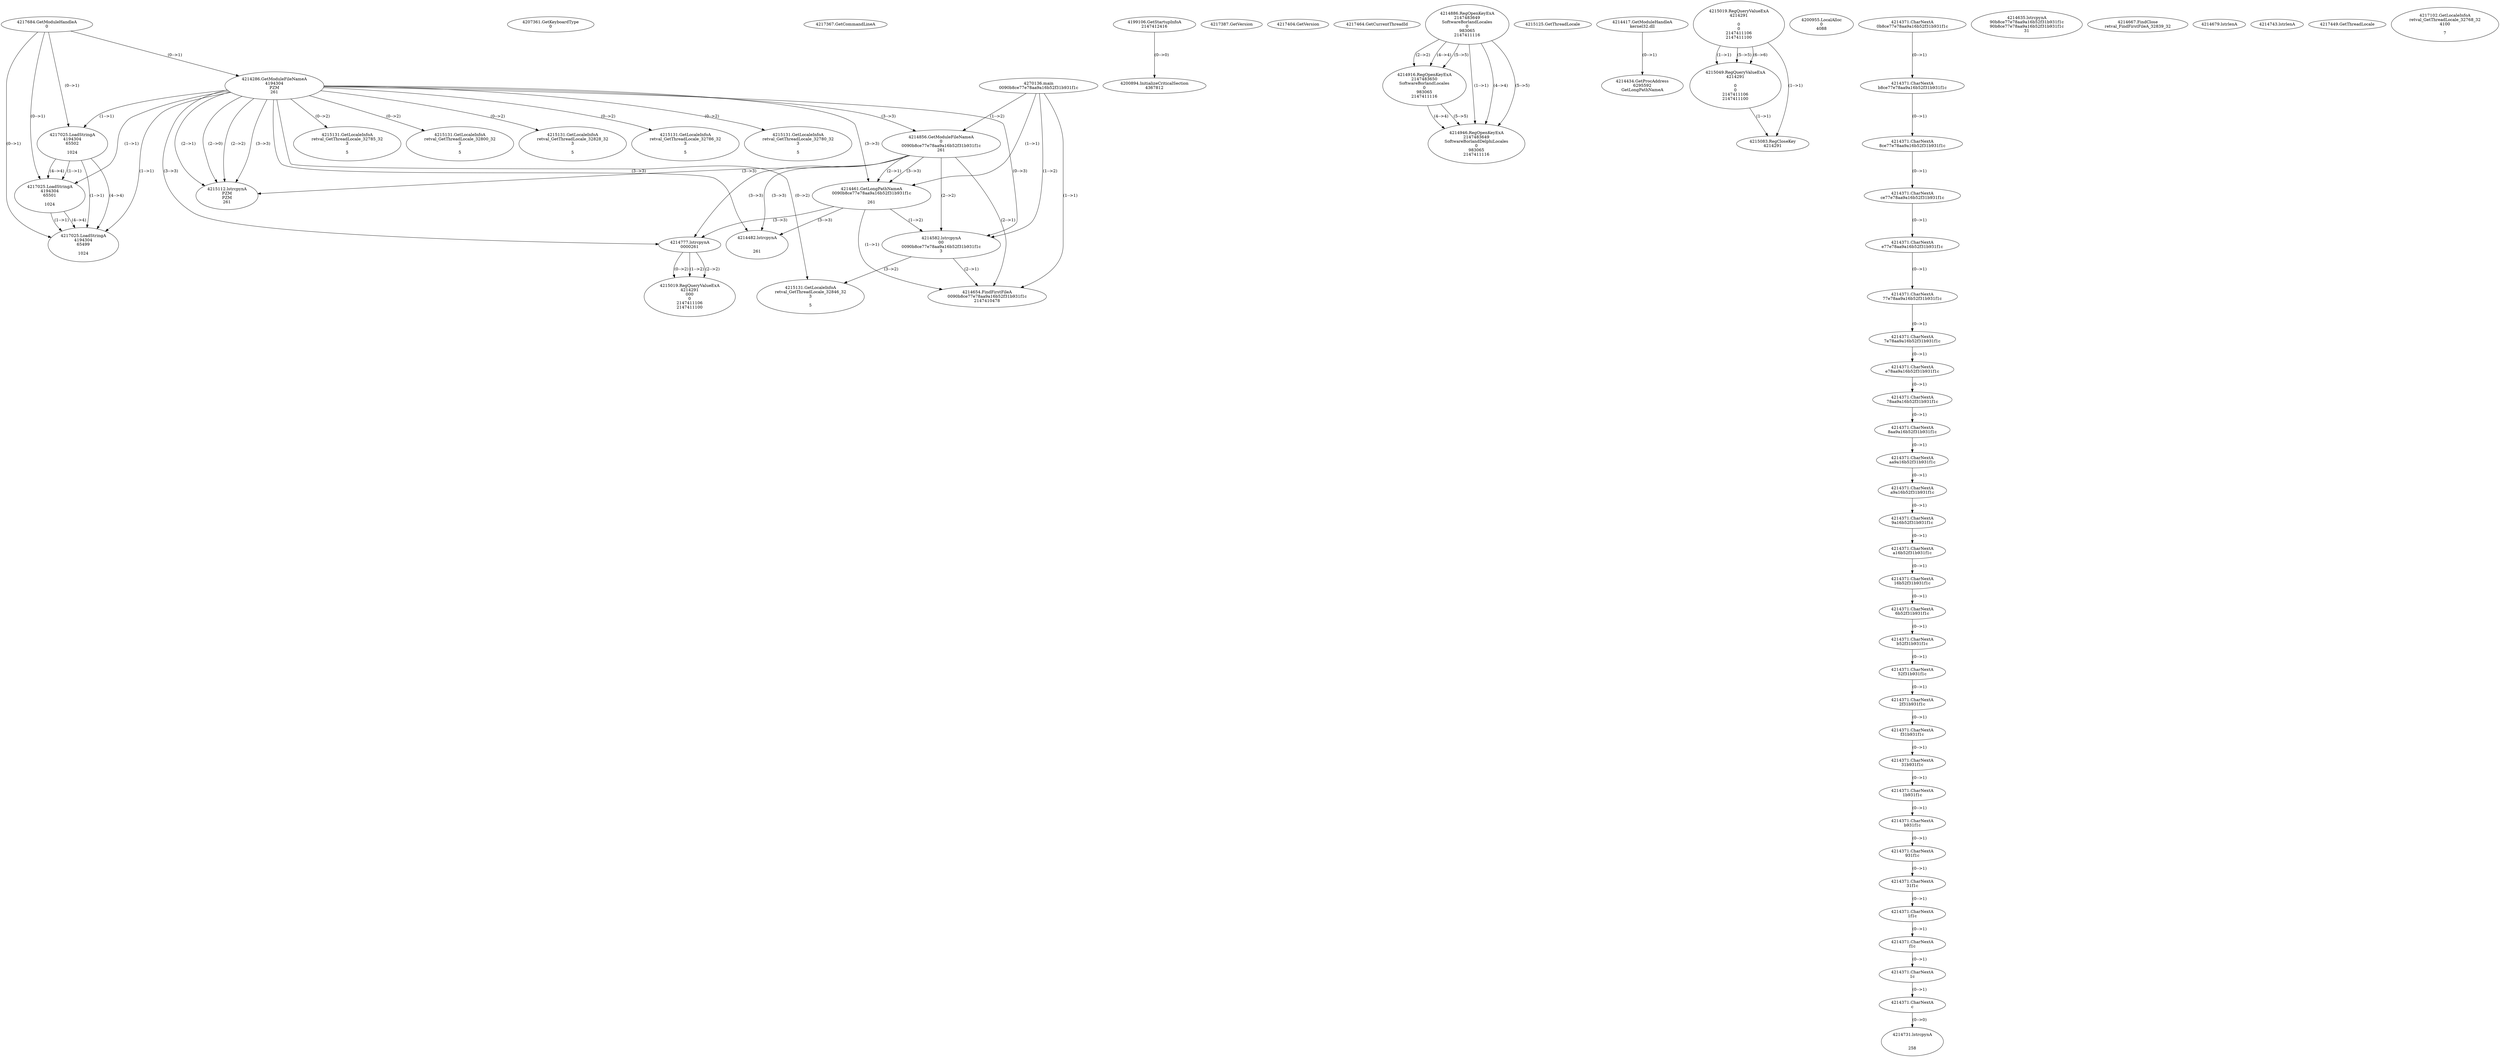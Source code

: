 // Global SCDG with merge call
digraph {
	0 [label="4270136.main
0090b8ce77e78aa9a16b52f31b931f1c"]
	1 [label="4217684.GetModuleHandleA
0"]
	2 [label="4207361.GetKeyboardType
0"]
	3 [label="4217367.GetCommandLineA
"]
	4 [label="4199106.GetStartupInfoA
2147412416"]
	5 [label="4217387.GetVersion
"]
	6 [label="4217404.GetVersion
"]
	7 [label="4217464.GetCurrentThreadId
"]
	8 [label="4214286.GetModuleFileNameA
4194304
PZM
261"]
	1 -> 8 [label="(0-->1)"]
	9 [label="4214856.GetModuleFileNameA
0
0090b8ce77e78aa9a16b52f31b931f1c
261"]
	0 -> 9 [label="(1-->2)"]
	8 -> 9 [label="(3-->3)"]
	10 [label="4214886.RegOpenKeyExA
2147483649
Software\Borland\Locales
0
983065
2147411116"]
	11 [label="4214916.RegOpenKeyExA
2147483650
Software\Borland\Locales
0
983065
2147411116"]
	10 -> 11 [label="(2-->2)"]
	10 -> 11 [label="(4-->4)"]
	10 -> 11 [label="(5-->5)"]
	12 [label="4214946.RegOpenKeyExA
2147483649
Software\Borland\Delphi\Locales
0
983065
2147411116"]
	10 -> 12 [label="(1-->1)"]
	10 -> 12 [label="(4-->4)"]
	11 -> 12 [label="(4-->4)"]
	10 -> 12 [label="(5-->5)"]
	11 -> 12 [label="(5-->5)"]
	13 [label="4215112.lstrcpynA
PZM
PZM
261"]
	8 -> 13 [label="(2-->1)"]
	8 -> 13 [label="(2-->2)"]
	8 -> 13 [label="(3-->3)"]
	9 -> 13 [label="(3-->3)"]
	8 -> 13 [label="(2-->0)"]
	14 [label="4215125.GetThreadLocale
"]
	15 [label="4215131.GetLocaleInfoA
retval_GetThreadLocale_32780_32
3

5"]
	8 -> 15 [label="(0-->2)"]
	16 [label="4217025.LoadStringA
4194304
65502

1024"]
	1 -> 16 [label="(0-->1)"]
	8 -> 16 [label="(1-->1)"]
	17 [label="4217025.LoadStringA
4194304
65501

1024"]
	1 -> 17 [label="(0-->1)"]
	8 -> 17 [label="(1-->1)"]
	16 -> 17 [label="(1-->1)"]
	16 -> 17 [label="(4-->4)"]
	18 [label="4214417.GetModuleHandleA
kernel32.dll"]
	19 [label="4214434.GetProcAddress
6295592
GetLongPathNameA"]
	18 -> 19 [label="(0-->1)"]
	20 [label="4214461.GetLongPathNameA
0090b8ce77e78aa9a16b52f31b931f1c

261"]
	0 -> 20 [label="(1-->1)"]
	9 -> 20 [label="(2-->1)"]
	8 -> 20 [label="(3-->3)"]
	9 -> 20 [label="(3-->3)"]
	21 [label="4214482.lstrcpynA


261"]
	8 -> 21 [label="(3-->3)"]
	9 -> 21 [label="(3-->3)"]
	20 -> 21 [label="(3-->3)"]
	22 [label="4215019.RegQueryValueExA
4214291

0
0
2147411106
2147411100"]
	23 [label="4215049.RegQueryValueExA
4214291

0
0
2147411106
2147411100"]
	22 -> 23 [label="(1-->1)"]
	22 -> 23 [label="(5-->5)"]
	22 -> 23 [label="(6-->6)"]
	24 [label="4215083.RegCloseKey
4214291"]
	22 -> 24 [label="(1-->1)"]
	23 -> 24 [label="(1-->1)"]
	25 [label="4215131.GetLocaleInfoA
retval_GetThreadLocale_32785_32
3

5"]
	8 -> 25 [label="(0-->2)"]
	26 [label="4200894.InitializeCriticalSection
4367812"]
	4 -> 26 [label="(0-->0)"]
	27 [label="4200955.LocalAlloc
0
4088"]
	28 [label="4215131.GetLocaleInfoA
retval_GetThreadLocale_32800_32
3

5"]
	8 -> 28 [label="(0-->2)"]
	29 [label="4214582.lstrcpynA
00
0090b8ce77e78aa9a16b52f31b931f1c
3"]
	0 -> 29 [label="(1-->2)"]
	9 -> 29 [label="(2-->2)"]
	20 -> 29 [label="(1-->2)"]
	8 -> 29 [label="(0-->3)"]
	30 [label="4214371.CharNextA
0b8ce77e78aa9a16b52f31b931f1c"]
	31 [label="4214371.CharNextA
b8ce77e78aa9a16b52f31b931f1c"]
	30 -> 31 [label="(0-->1)"]
	32 [label="4214371.CharNextA
8ce77e78aa9a16b52f31b931f1c"]
	31 -> 32 [label="(0-->1)"]
	33 [label="4214371.CharNextA
ce77e78aa9a16b52f31b931f1c"]
	32 -> 33 [label="(0-->1)"]
	34 [label="4214371.CharNextA
e77e78aa9a16b52f31b931f1c"]
	33 -> 34 [label="(0-->1)"]
	35 [label="4214371.CharNextA
77e78aa9a16b52f31b931f1c"]
	34 -> 35 [label="(0-->1)"]
	36 [label="4214371.CharNextA
7e78aa9a16b52f31b931f1c"]
	35 -> 36 [label="(0-->1)"]
	37 [label="4214371.CharNextA
e78aa9a16b52f31b931f1c"]
	36 -> 37 [label="(0-->1)"]
	38 [label="4214371.CharNextA
78aa9a16b52f31b931f1c"]
	37 -> 38 [label="(0-->1)"]
	39 [label="4214371.CharNextA
8aa9a16b52f31b931f1c"]
	38 -> 39 [label="(0-->1)"]
	40 [label="4214371.CharNextA
aa9a16b52f31b931f1c"]
	39 -> 40 [label="(0-->1)"]
	41 [label="4214371.CharNextA
a9a16b52f31b931f1c"]
	40 -> 41 [label="(0-->1)"]
	42 [label="4214371.CharNextA
9a16b52f31b931f1c"]
	41 -> 42 [label="(0-->1)"]
	43 [label="4214371.CharNextA
a16b52f31b931f1c"]
	42 -> 43 [label="(0-->1)"]
	44 [label="4214371.CharNextA
16b52f31b931f1c"]
	43 -> 44 [label="(0-->1)"]
	45 [label="4214371.CharNextA
6b52f31b931f1c"]
	44 -> 45 [label="(0-->1)"]
	46 [label="4214371.CharNextA
b52f31b931f1c"]
	45 -> 46 [label="(0-->1)"]
	47 [label="4214371.CharNextA
52f31b931f1c"]
	46 -> 47 [label="(0-->1)"]
	48 [label="4214371.CharNextA
2f31b931f1c"]
	47 -> 48 [label="(0-->1)"]
	49 [label="4214371.CharNextA
f31b931f1c"]
	48 -> 49 [label="(0-->1)"]
	50 [label="4214371.CharNextA
31b931f1c"]
	49 -> 50 [label="(0-->1)"]
	51 [label="4214371.CharNextA
1b931f1c"]
	50 -> 51 [label="(0-->1)"]
	52 [label="4214371.CharNextA
b931f1c"]
	51 -> 52 [label="(0-->1)"]
	53 [label="4214371.CharNextA
931f1c"]
	52 -> 53 [label="(0-->1)"]
	54 [label="4214371.CharNextA
31f1c"]
	53 -> 54 [label="(0-->1)"]
	55 [label="4214371.CharNextA
1f1c"]
	54 -> 55 [label="(0-->1)"]
	56 [label="4214371.CharNextA
f1c"]
	55 -> 56 [label="(0-->1)"]
	57 [label="4214371.CharNextA
1c"]
	56 -> 57 [label="(0-->1)"]
	58 [label="4214371.CharNextA
c"]
	57 -> 58 [label="(0-->1)"]
	59 [label="4214635.lstrcpynA
90b8ce77e78aa9a16b52f31b931f1c
90b8ce77e78aa9a16b52f31b931f1c
31"]
	60 [label="4214654.FindFirstFileA
0090b8ce77e78aa9a16b52f31b931f1c
2147410478"]
	0 -> 60 [label="(1-->1)"]
	9 -> 60 [label="(2-->1)"]
	20 -> 60 [label="(1-->1)"]
	29 -> 60 [label="(2-->1)"]
	61 [label="4214667.FindClose
retval_FindFirstFileA_32839_32"]
	62 [label="4214679.lstrlenA
"]
	63 [label="4214731.lstrcpynA


258"]
	58 -> 63 [label="(0-->0)"]
	64 [label="4214743.lstrlenA
"]
	65 [label="4214777.lstrcpynA
00\
00\
261"]
	8 -> 65 [label="(3-->3)"]
	9 -> 65 [label="(3-->3)"]
	20 -> 65 [label="(3-->3)"]
	66 [label="4215019.RegQueryValueExA
4214291
00\
0
0
2147411106
2147411100"]
	65 -> 66 [label="(1-->2)"]
	65 -> 66 [label="(2-->2)"]
	65 -> 66 [label="(0-->2)"]
	67 [label="4215131.GetLocaleInfoA
retval_GetThreadLocale_32846_32
3

5"]
	8 -> 67 [label="(0-->2)"]
	29 -> 67 [label="(3-->2)"]
	68 [label="4217449.GetThreadLocale
"]
	69 [label="4217102.GetLocaleInfoA
retval_GetThreadLocale_32768_32
4100

7"]
	70 [label="4215131.GetLocaleInfoA
retval_GetThreadLocale_32828_32
3

5"]
	8 -> 70 [label="(0-->2)"]
	71 [label="4215131.GetLocaleInfoA
retval_GetThreadLocale_32786_32
3

5"]
	8 -> 71 [label="(0-->2)"]
	72 [label="4217025.LoadStringA
4194304
65499

1024"]
	1 -> 72 [label="(0-->1)"]
	8 -> 72 [label="(1-->1)"]
	16 -> 72 [label="(1-->1)"]
	17 -> 72 [label="(1-->1)"]
	16 -> 72 [label="(4-->4)"]
	17 -> 72 [label="(4-->4)"]
}
